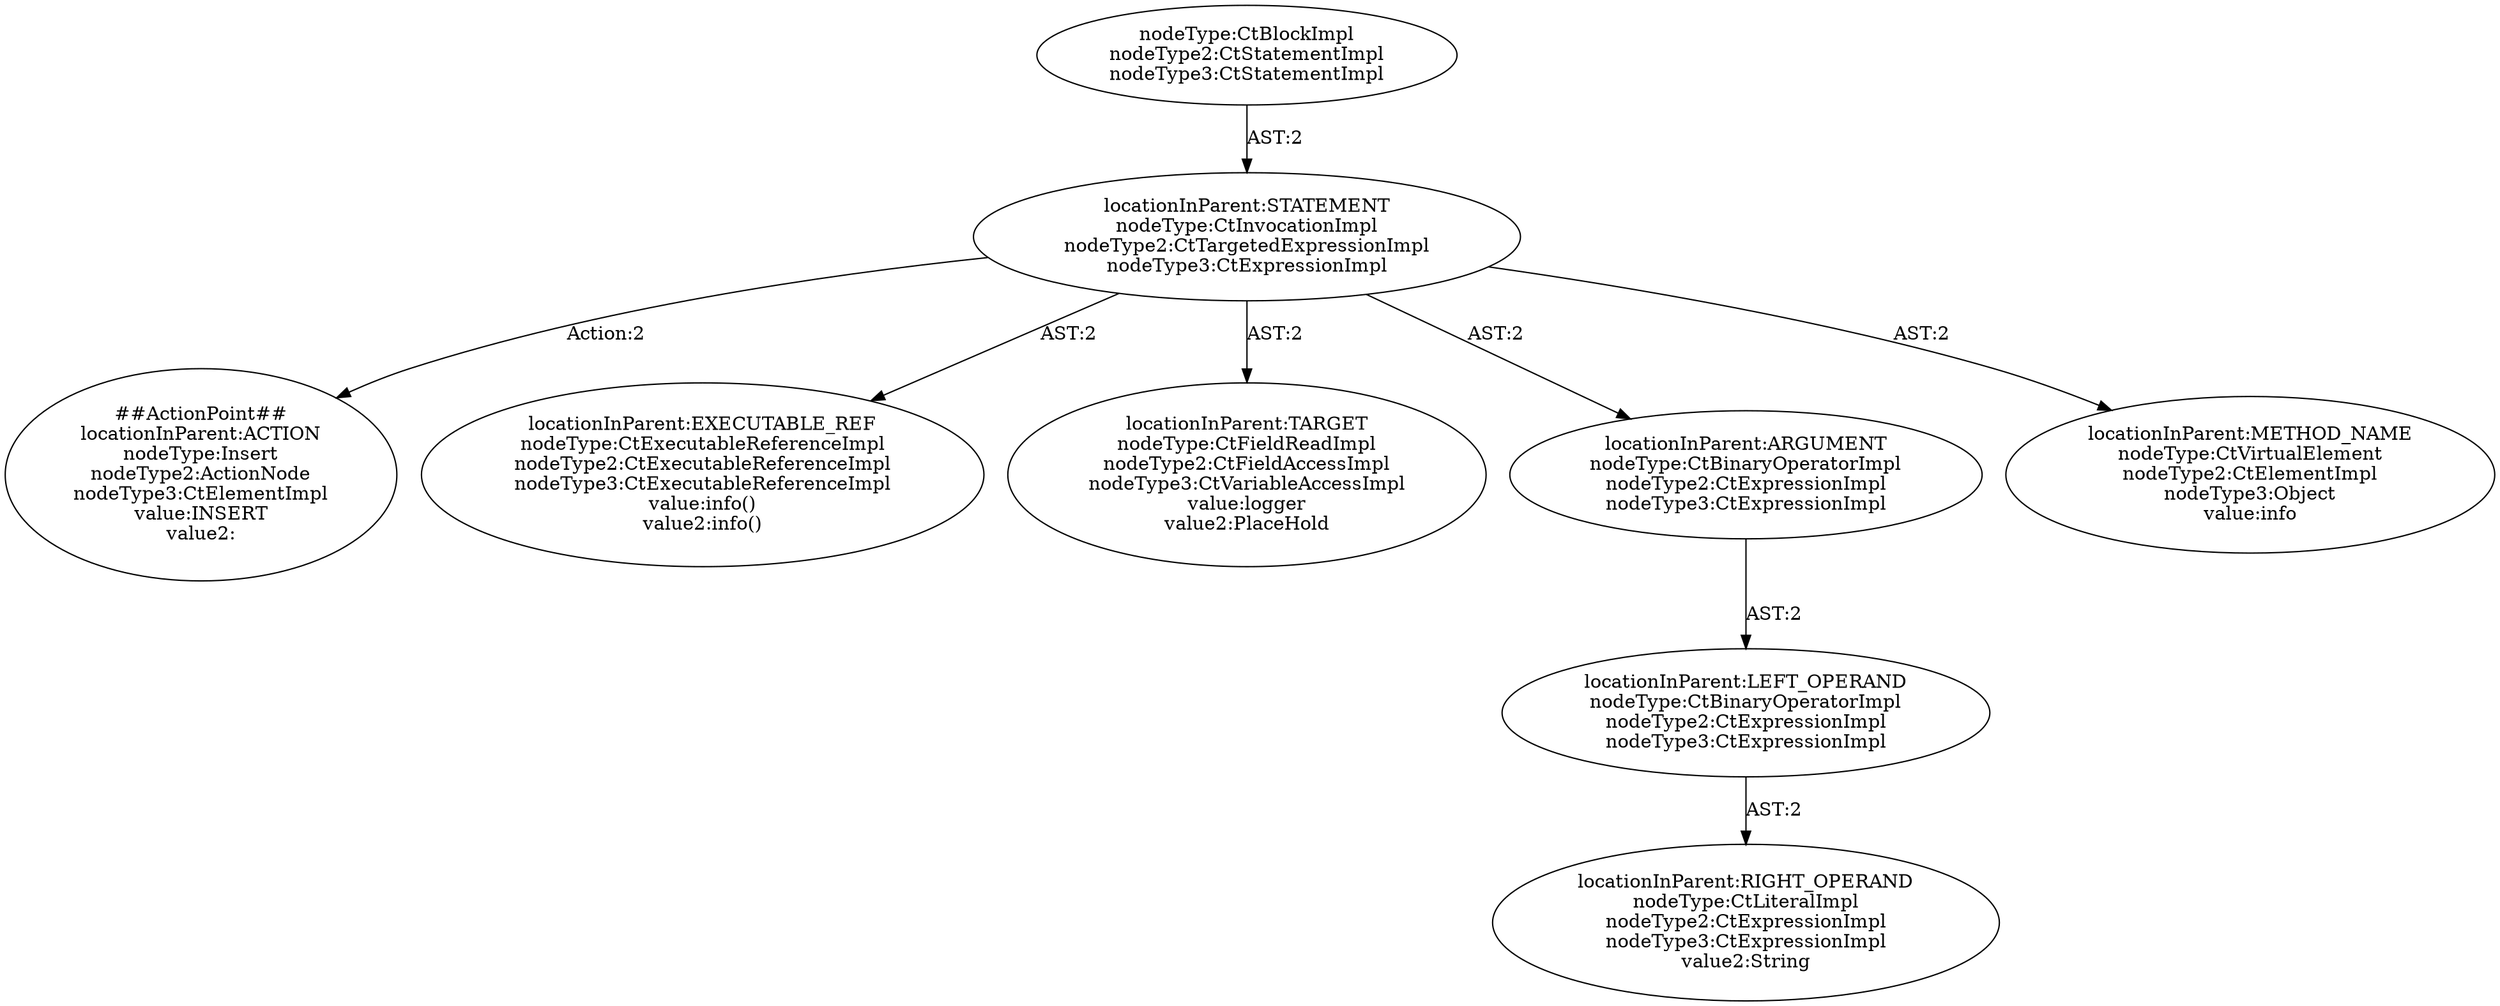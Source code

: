 digraph "Pattern" {
0 [label="##ActionPoint##
locationInParent:ACTION
nodeType:Insert
nodeType2:ActionNode
nodeType3:CtElementImpl
value:INSERT
value2:" shape=ellipse]
1 [label="locationInParent:STATEMENT
nodeType:CtInvocationImpl
nodeType2:CtTargetedExpressionImpl
nodeType3:CtExpressionImpl" shape=ellipse]
2 [label="nodeType:CtBlockImpl
nodeType2:CtStatementImpl
nodeType3:CtStatementImpl" shape=ellipse]
3 [label="locationInParent:EXECUTABLE_REF
nodeType:CtExecutableReferenceImpl
nodeType2:CtExecutableReferenceImpl
nodeType3:CtExecutableReferenceImpl
value:info()
value2:info()" shape=ellipse]
4 [label="locationInParent:TARGET
nodeType:CtFieldReadImpl
nodeType2:CtFieldAccessImpl
nodeType3:CtVariableAccessImpl
value:logger
value2:PlaceHold" shape=ellipse]
5 [label="locationInParent:ARGUMENT
nodeType:CtBinaryOperatorImpl
nodeType2:CtExpressionImpl
nodeType3:CtExpressionImpl" shape=ellipse]
6 [label="locationInParent:LEFT_OPERAND
nodeType:CtBinaryOperatorImpl
nodeType2:CtExpressionImpl
nodeType3:CtExpressionImpl" shape=ellipse]
7 [label="locationInParent:RIGHT_OPERAND
nodeType:CtLiteralImpl
nodeType2:CtExpressionImpl
nodeType3:CtExpressionImpl
value2:String" shape=ellipse]
8 [label="locationInParent:METHOD_NAME
nodeType:CtVirtualElement
nodeType2:CtElementImpl
nodeType3:Object
value:info" shape=ellipse]
1 -> 0 [label="Action:2"];
1 -> 8 [label="AST:2"];
1 -> 4 [label="AST:2"];
1 -> 3 [label="AST:2"];
1 -> 5 [label="AST:2"];
2 -> 1 [label="AST:2"];
5 -> 6 [label="AST:2"];
6 -> 7 [label="AST:2"];
}